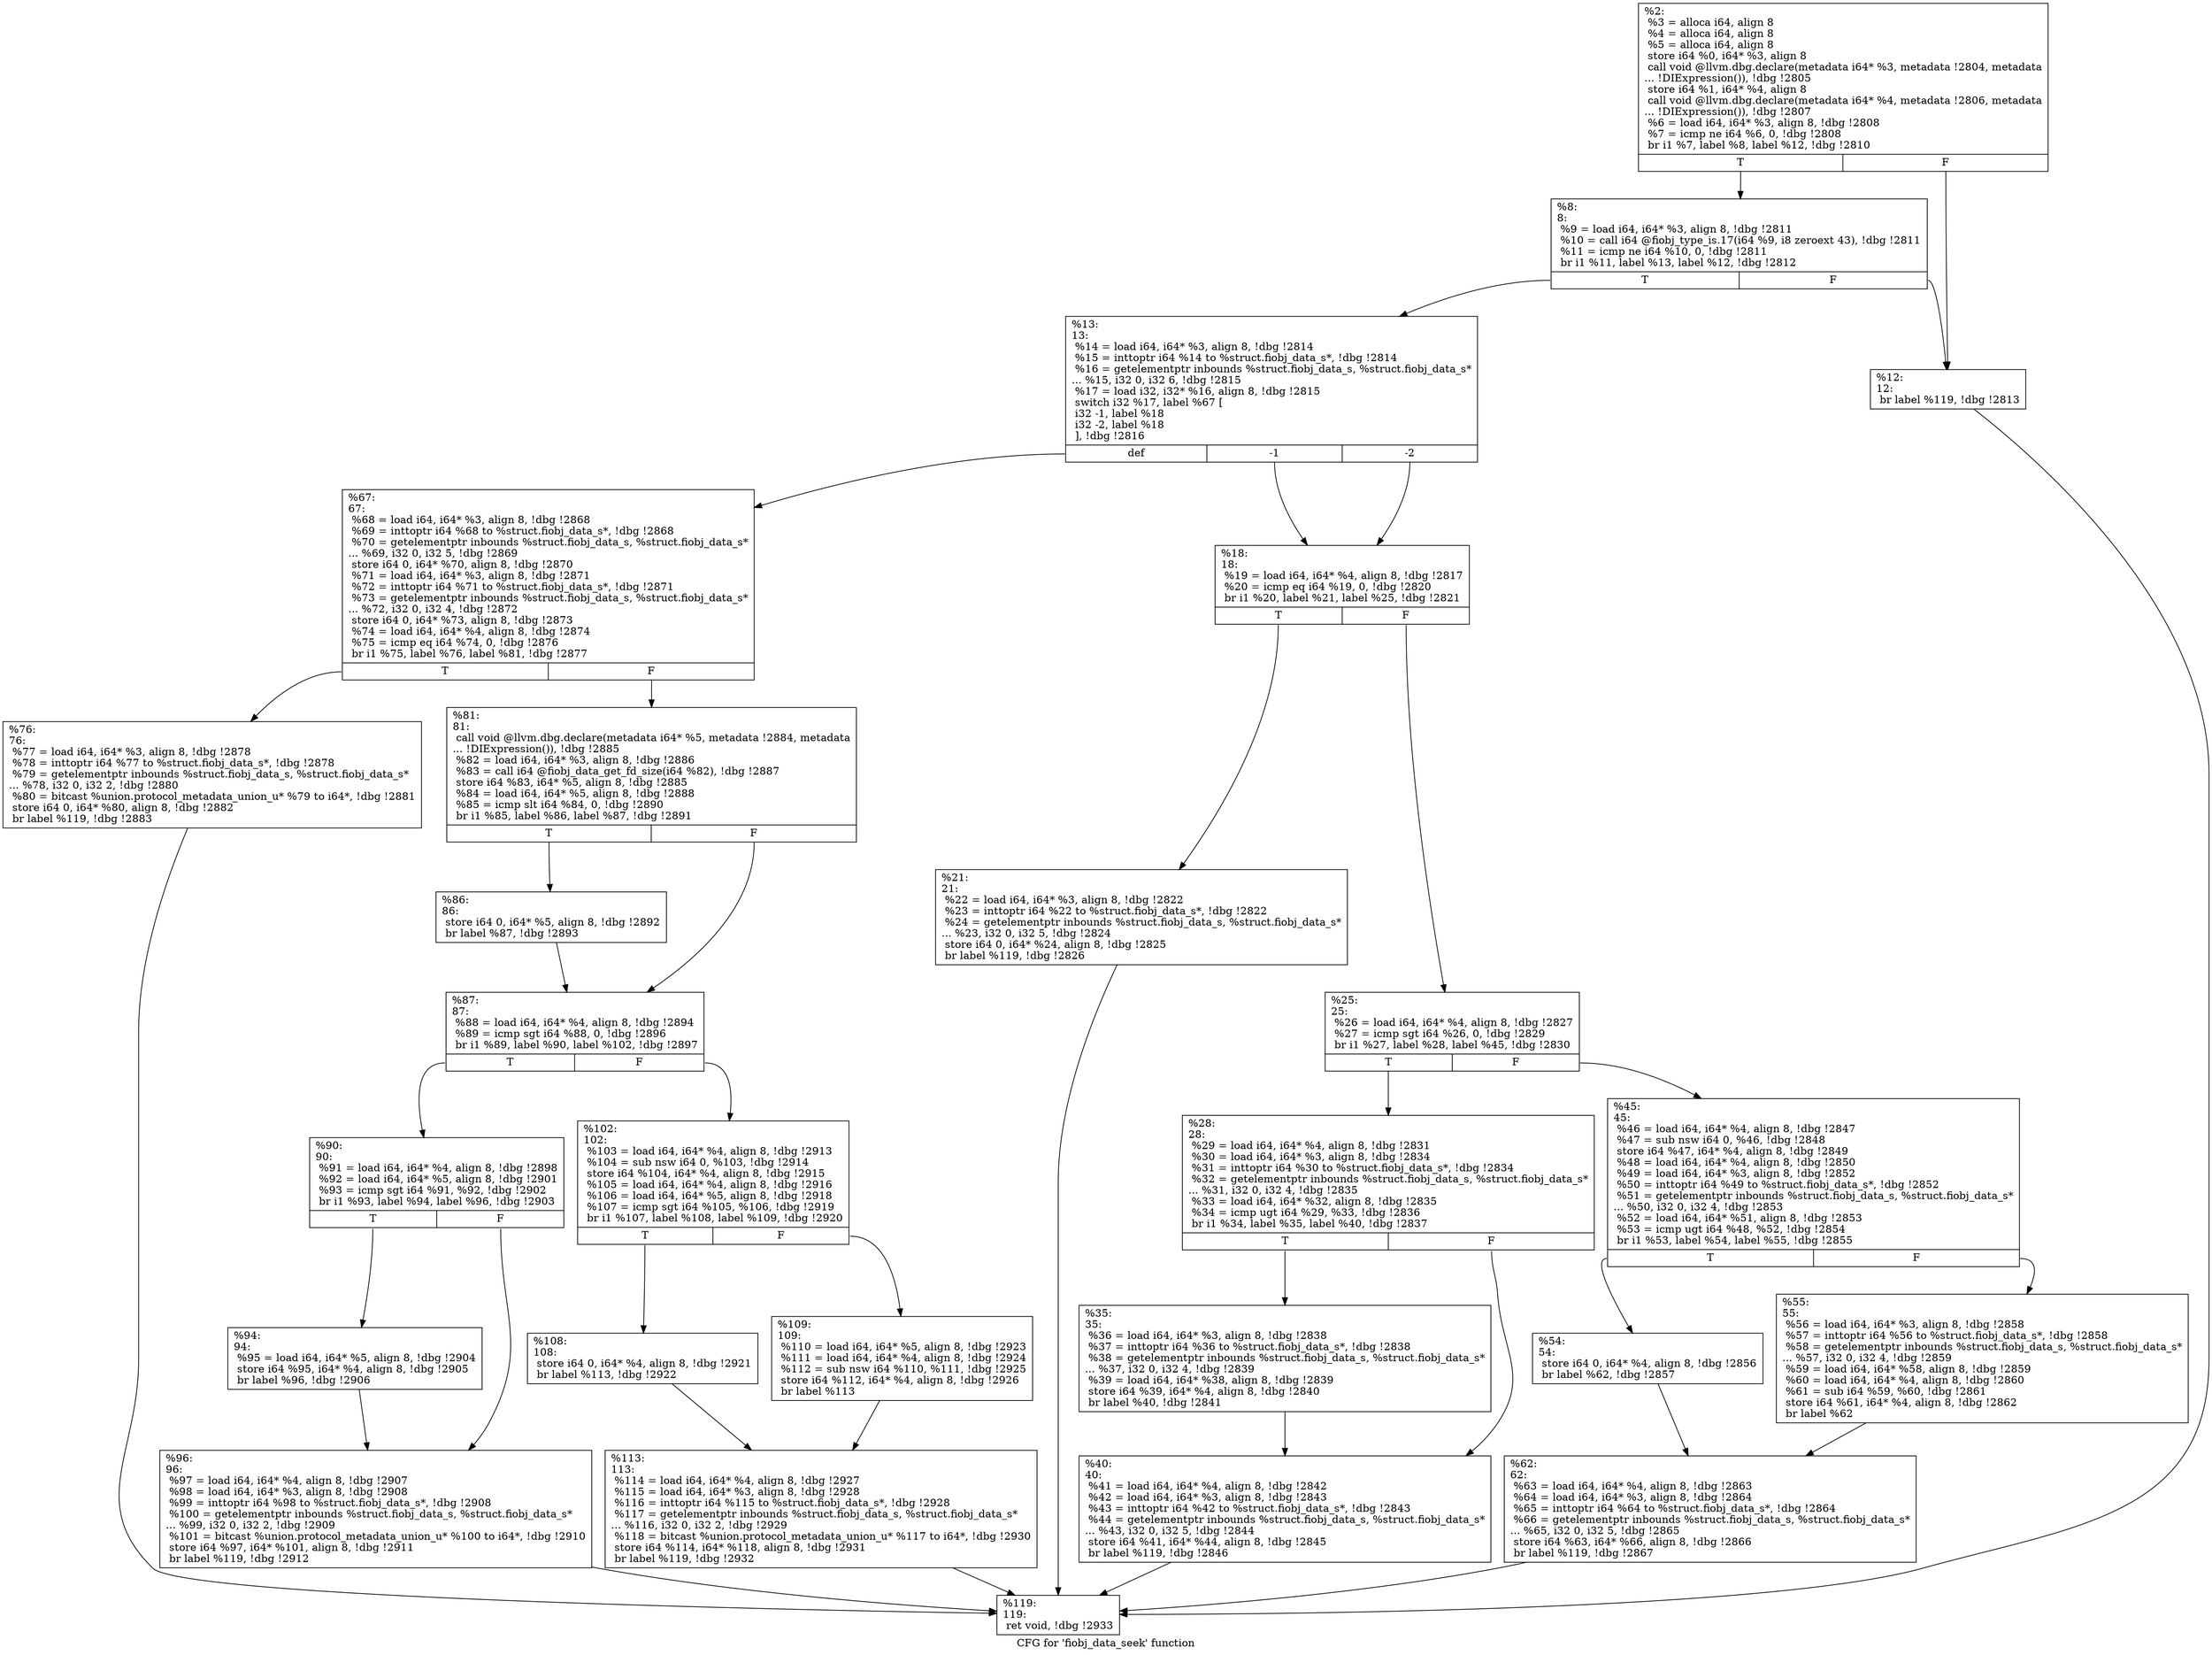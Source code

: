 digraph "CFG for 'fiobj_data_seek' function" {
	label="CFG for 'fiobj_data_seek' function";

	Node0x556851de2ce0 [shape=record,label="{%2:\l  %3 = alloca i64, align 8\l  %4 = alloca i64, align 8\l  %5 = alloca i64, align 8\l  store i64 %0, i64* %3, align 8\l  call void @llvm.dbg.declare(metadata i64* %3, metadata !2804, metadata\l... !DIExpression()), !dbg !2805\l  store i64 %1, i64* %4, align 8\l  call void @llvm.dbg.declare(metadata i64* %4, metadata !2806, metadata\l... !DIExpression()), !dbg !2807\l  %6 = load i64, i64* %3, align 8, !dbg !2808\l  %7 = icmp ne i64 %6, 0, !dbg !2808\l  br i1 %7, label %8, label %12, !dbg !2810\l|{<s0>T|<s1>F}}"];
	Node0x556851de2ce0:s0 -> Node0x556851de2d90;
	Node0x556851de2ce0:s1 -> Node0x556851de2de0;
	Node0x556851de2d90 [shape=record,label="{%8:\l8:                                                \l  %9 = load i64, i64* %3, align 8, !dbg !2811\l  %10 = call i64 @fiobj_type_is.17(i64 %9, i8 zeroext 43), !dbg !2811\l  %11 = icmp ne i64 %10, 0, !dbg !2811\l  br i1 %11, label %13, label %12, !dbg !2812\l|{<s0>T|<s1>F}}"];
	Node0x556851de2d90:s0 -> Node0x556851de2e30;
	Node0x556851de2d90:s1 -> Node0x556851de2de0;
	Node0x556851de2de0 [shape=record,label="{%12:\l12:                                               \l  br label %119, !dbg !2813\l}"];
	Node0x556851de2de0 -> Node0x556851de3560;
	Node0x556851de2e30 [shape=record,label="{%13:\l13:                                               \l  %14 = load i64, i64* %3, align 8, !dbg !2814\l  %15 = inttoptr i64 %14 to %struct.fiobj_data_s*, !dbg !2814\l  %16 = getelementptr inbounds %struct.fiobj_data_s, %struct.fiobj_data_s*\l... %15, i32 0, i32 6, !dbg !2815\l  %17 = load i32, i32* %16, align 8, !dbg !2815\l  switch i32 %17, label %67 [\l    i32 -1, label %18\l    i32 -2, label %18\l  ], !dbg !2816\l|{<s0>def|<s1>-1|<s2>-2}}"];
	Node0x556851de2e30:s0 -> Node0x556851de31a0;
	Node0x556851de2e30:s1 -> Node0x556851de2e80;
	Node0x556851de2e30:s2 -> Node0x556851de2e80;
	Node0x556851de2e80 [shape=record,label="{%18:\l18:                                               \l  %19 = load i64, i64* %4, align 8, !dbg !2817\l  %20 = icmp eq i64 %19, 0, !dbg !2820\l  br i1 %20, label %21, label %25, !dbg !2821\l|{<s0>T|<s1>F}}"];
	Node0x556851de2e80:s0 -> Node0x556851de2ed0;
	Node0x556851de2e80:s1 -> Node0x556851de2f20;
	Node0x556851de2ed0 [shape=record,label="{%21:\l21:                                               \l  %22 = load i64, i64* %3, align 8, !dbg !2822\l  %23 = inttoptr i64 %22 to %struct.fiobj_data_s*, !dbg !2822\l  %24 = getelementptr inbounds %struct.fiobj_data_s, %struct.fiobj_data_s*\l... %23, i32 0, i32 5, !dbg !2824\l  store i64 0, i64* %24, align 8, !dbg !2825\l  br label %119, !dbg !2826\l}"];
	Node0x556851de2ed0 -> Node0x556851de3560;
	Node0x556851de2f20 [shape=record,label="{%25:\l25:                                               \l  %26 = load i64, i64* %4, align 8, !dbg !2827\l  %27 = icmp sgt i64 %26, 0, !dbg !2829\l  br i1 %27, label %28, label %45, !dbg !2830\l|{<s0>T|<s1>F}}"];
	Node0x556851de2f20:s0 -> Node0x556851de2f70;
	Node0x556851de2f20:s1 -> Node0x556851de3060;
	Node0x556851de2f70 [shape=record,label="{%28:\l28:                                               \l  %29 = load i64, i64* %4, align 8, !dbg !2831\l  %30 = load i64, i64* %3, align 8, !dbg !2834\l  %31 = inttoptr i64 %30 to %struct.fiobj_data_s*, !dbg !2834\l  %32 = getelementptr inbounds %struct.fiobj_data_s, %struct.fiobj_data_s*\l... %31, i32 0, i32 4, !dbg !2835\l  %33 = load i64, i64* %32, align 8, !dbg !2835\l  %34 = icmp ugt i64 %29, %33, !dbg !2836\l  br i1 %34, label %35, label %40, !dbg !2837\l|{<s0>T|<s1>F}}"];
	Node0x556851de2f70:s0 -> Node0x556851de2fc0;
	Node0x556851de2f70:s1 -> Node0x556851de3010;
	Node0x556851de2fc0 [shape=record,label="{%35:\l35:                                               \l  %36 = load i64, i64* %3, align 8, !dbg !2838\l  %37 = inttoptr i64 %36 to %struct.fiobj_data_s*, !dbg !2838\l  %38 = getelementptr inbounds %struct.fiobj_data_s, %struct.fiobj_data_s*\l... %37, i32 0, i32 4, !dbg !2839\l  %39 = load i64, i64* %38, align 8, !dbg !2839\l  store i64 %39, i64* %4, align 8, !dbg !2840\l  br label %40, !dbg !2841\l}"];
	Node0x556851de2fc0 -> Node0x556851de3010;
	Node0x556851de3010 [shape=record,label="{%40:\l40:                                               \l  %41 = load i64, i64* %4, align 8, !dbg !2842\l  %42 = load i64, i64* %3, align 8, !dbg !2843\l  %43 = inttoptr i64 %42 to %struct.fiobj_data_s*, !dbg !2843\l  %44 = getelementptr inbounds %struct.fiobj_data_s, %struct.fiobj_data_s*\l... %43, i32 0, i32 5, !dbg !2844\l  store i64 %41, i64* %44, align 8, !dbg !2845\l  br label %119, !dbg !2846\l}"];
	Node0x556851de3010 -> Node0x556851de3560;
	Node0x556851de3060 [shape=record,label="{%45:\l45:                                               \l  %46 = load i64, i64* %4, align 8, !dbg !2847\l  %47 = sub nsw i64 0, %46, !dbg !2848\l  store i64 %47, i64* %4, align 8, !dbg !2849\l  %48 = load i64, i64* %4, align 8, !dbg !2850\l  %49 = load i64, i64* %3, align 8, !dbg !2852\l  %50 = inttoptr i64 %49 to %struct.fiobj_data_s*, !dbg !2852\l  %51 = getelementptr inbounds %struct.fiobj_data_s, %struct.fiobj_data_s*\l... %50, i32 0, i32 4, !dbg !2853\l  %52 = load i64, i64* %51, align 8, !dbg !2853\l  %53 = icmp ugt i64 %48, %52, !dbg !2854\l  br i1 %53, label %54, label %55, !dbg !2855\l|{<s0>T|<s1>F}}"];
	Node0x556851de3060:s0 -> Node0x556851de30b0;
	Node0x556851de3060:s1 -> Node0x556851de3100;
	Node0x556851de30b0 [shape=record,label="{%54:\l54:                                               \l  store i64 0, i64* %4, align 8, !dbg !2856\l  br label %62, !dbg !2857\l}"];
	Node0x556851de30b0 -> Node0x556851de3150;
	Node0x556851de3100 [shape=record,label="{%55:\l55:                                               \l  %56 = load i64, i64* %3, align 8, !dbg !2858\l  %57 = inttoptr i64 %56 to %struct.fiobj_data_s*, !dbg !2858\l  %58 = getelementptr inbounds %struct.fiobj_data_s, %struct.fiobj_data_s*\l... %57, i32 0, i32 4, !dbg !2859\l  %59 = load i64, i64* %58, align 8, !dbg !2859\l  %60 = load i64, i64* %4, align 8, !dbg !2860\l  %61 = sub i64 %59, %60, !dbg !2861\l  store i64 %61, i64* %4, align 8, !dbg !2862\l  br label %62\l}"];
	Node0x556851de3100 -> Node0x556851de3150;
	Node0x556851de3150 [shape=record,label="{%62:\l62:                                               \l  %63 = load i64, i64* %4, align 8, !dbg !2863\l  %64 = load i64, i64* %3, align 8, !dbg !2864\l  %65 = inttoptr i64 %64 to %struct.fiobj_data_s*, !dbg !2864\l  %66 = getelementptr inbounds %struct.fiobj_data_s, %struct.fiobj_data_s*\l... %65, i32 0, i32 5, !dbg !2865\l  store i64 %63, i64* %66, align 8, !dbg !2866\l  br label %119, !dbg !2867\l}"];
	Node0x556851de3150 -> Node0x556851de3560;
	Node0x556851de31a0 [shape=record,label="{%67:\l67:                                               \l  %68 = load i64, i64* %3, align 8, !dbg !2868\l  %69 = inttoptr i64 %68 to %struct.fiobj_data_s*, !dbg !2868\l  %70 = getelementptr inbounds %struct.fiobj_data_s, %struct.fiobj_data_s*\l... %69, i32 0, i32 5, !dbg !2869\l  store i64 0, i64* %70, align 8, !dbg !2870\l  %71 = load i64, i64* %3, align 8, !dbg !2871\l  %72 = inttoptr i64 %71 to %struct.fiobj_data_s*, !dbg !2871\l  %73 = getelementptr inbounds %struct.fiobj_data_s, %struct.fiobj_data_s*\l... %72, i32 0, i32 4, !dbg !2872\l  store i64 0, i64* %73, align 8, !dbg !2873\l  %74 = load i64, i64* %4, align 8, !dbg !2874\l  %75 = icmp eq i64 %74, 0, !dbg !2876\l  br i1 %75, label %76, label %81, !dbg !2877\l|{<s0>T|<s1>F}}"];
	Node0x556851de31a0:s0 -> Node0x556851de31f0;
	Node0x556851de31a0:s1 -> Node0x556851de3240;
	Node0x556851de31f0 [shape=record,label="{%76:\l76:                                               \l  %77 = load i64, i64* %3, align 8, !dbg !2878\l  %78 = inttoptr i64 %77 to %struct.fiobj_data_s*, !dbg !2878\l  %79 = getelementptr inbounds %struct.fiobj_data_s, %struct.fiobj_data_s*\l... %78, i32 0, i32 2, !dbg !2880\l  %80 = bitcast %union.protocol_metadata_union_u* %79 to i64*, !dbg !2881\l  store i64 0, i64* %80, align 8, !dbg !2882\l  br label %119, !dbg !2883\l}"];
	Node0x556851de31f0 -> Node0x556851de3560;
	Node0x556851de3240 [shape=record,label="{%81:\l81:                                               \l  call void @llvm.dbg.declare(metadata i64* %5, metadata !2884, metadata\l... !DIExpression()), !dbg !2885\l  %82 = load i64, i64* %3, align 8, !dbg !2886\l  %83 = call i64 @fiobj_data_get_fd_size(i64 %82), !dbg !2887\l  store i64 %83, i64* %5, align 8, !dbg !2885\l  %84 = load i64, i64* %5, align 8, !dbg !2888\l  %85 = icmp slt i64 %84, 0, !dbg !2890\l  br i1 %85, label %86, label %87, !dbg !2891\l|{<s0>T|<s1>F}}"];
	Node0x556851de3240:s0 -> Node0x556851de3290;
	Node0x556851de3240:s1 -> Node0x556851de32e0;
	Node0x556851de3290 [shape=record,label="{%86:\l86:                                               \l  store i64 0, i64* %5, align 8, !dbg !2892\l  br label %87, !dbg !2893\l}"];
	Node0x556851de3290 -> Node0x556851de32e0;
	Node0x556851de32e0 [shape=record,label="{%87:\l87:                                               \l  %88 = load i64, i64* %4, align 8, !dbg !2894\l  %89 = icmp sgt i64 %88, 0, !dbg !2896\l  br i1 %89, label %90, label %102, !dbg !2897\l|{<s0>T|<s1>F}}"];
	Node0x556851de32e0:s0 -> Node0x556851de3330;
	Node0x556851de32e0:s1 -> Node0x556851de3420;
	Node0x556851de3330 [shape=record,label="{%90:\l90:                                               \l  %91 = load i64, i64* %4, align 8, !dbg !2898\l  %92 = load i64, i64* %5, align 8, !dbg !2901\l  %93 = icmp sgt i64 %91, %92, !dbg !2902\l  br i1 %93, label %94, label %96, !dbg !2903\l|{<s0>T|<s1>F}}"];
	Node0x556851de3330:s0 -> Node0x556851de3380;
	Node0x556851de3330:s1 -> Node0x556851de33d0;
	Node0x556851de3380 [shape=record,label="{%94:\l94:                                               \l  %95 = load i64, i64* %5, align 8, !dbg !2904\l  store i64 %95, i64* %4, align 8, !dbg !2905\l  br label %96, !dbg !2906\l}"];
	Node0x556851de3380 -> Node0x556851de33d0;
	Node0x556851de33d0 [shape=record,label="{%96:\l96:                                               \l  %97 = load i64, i64* %4, align 8, !dbg !2907\l  %98 = load i64, i64* %3, align 8, !dbg !2908\l  %99 = inttoptr i64 %98 to %struct.fiobj_data_s*, !dbg !2908\l  %100 = getelementptr inbounds %struct.fiobj_data_s, %struct.fiobj_data_s*\l... %99, i32 0, i32 2, !dbg !2909\l  %101 = bitcast %union.protocol_metadata_union_u* %100 to i64*, !dbg !2910\l  store i64 %97, i64* %101, align 8, !dbg !2911\l  br label %119, !dbg !2912\l}"];
	Node0x556851de33d0 -> Node0x556851de3560;
	Node0x556851de3420 [shape=record,label="{%102:\l102:                                              \l  %103 = load i64, i64* %4, align 8, !dbg !2913\l  %104 = sub nsw i64 0, %103, !dbg !2914\l  store i64 %104, i64* %4, align 8, !dbg !2915\l  %105 = load i64, i64* %4, align 8, !dbg !2916\l  %106 = load i64, i64* %5, align 8, !dbg !2918\l  %107 = icmp sgt i64 %105, %106, !dbg !2919\l  br i1 %107, label %108, label %109, !dbg !2920\l|{<s0>T|<s1>F}}"];
	Node0x556851de3420:s0 -> Node0x556851de3470;
	Node0x556851de3420:s1 -> Node0x556851de34c0;
	Node0x556851de3470 [shape=record,label="{%108:\l108:                                              \l  store i64 0, i64* %4, align 8, !dbg !2921\l  br label %113, !dbg !2922\l}"];
	Node0x556851de3470 -> Node0x556851de3510;
	Node0x556851de34c0 [shape=record,label="{%109:\l109:                                              \l  %110 = load i64, i64* %5, align 8, !dbg !2923\l  %111 = load i64, i64* %4, align 8, !dbg !2924\l  %112 = sub nsw i64 %110, %111, !dbg !2925\l  store i64 %112, i64* %4, align 8, !dbg !2926\l  br label %113\l}"];
	Node0x556851de34c0 -> Node0x556851de3510;
	Node0x556851de3510 [shape=record,label="{%113:\l113:                                              \l  %114 = load i64, i64* %4, align 8, !dbg !2927\l  %115 = load i64, i64* %3, align 8, !dbg !2928\l  %116 = inttoptr i64 %115 to %struct.fiobj_data_s*, !dbg !2928\l  %117 = getelementptr inbounds %struct.fiobj_data_s, %struct.fiobj_data_s*\l... %116, i32 0, i32 2, !dbg !2929\l  %118 = bitcast %union.protocol_metadata_union_u* %117 to i64*, !dbg !2930\l  store i64 %114, i64* %118, align 8, !dbg !2931\l  br label %119, !dbg !2932\l}"];
	Node0x556851de3510 -> Node0x556851de3560;
	Node0x556851de3560 [shape=record,label="{%119:\l119:                                              \l  ret void, !dbg !2933\l}"];
}
